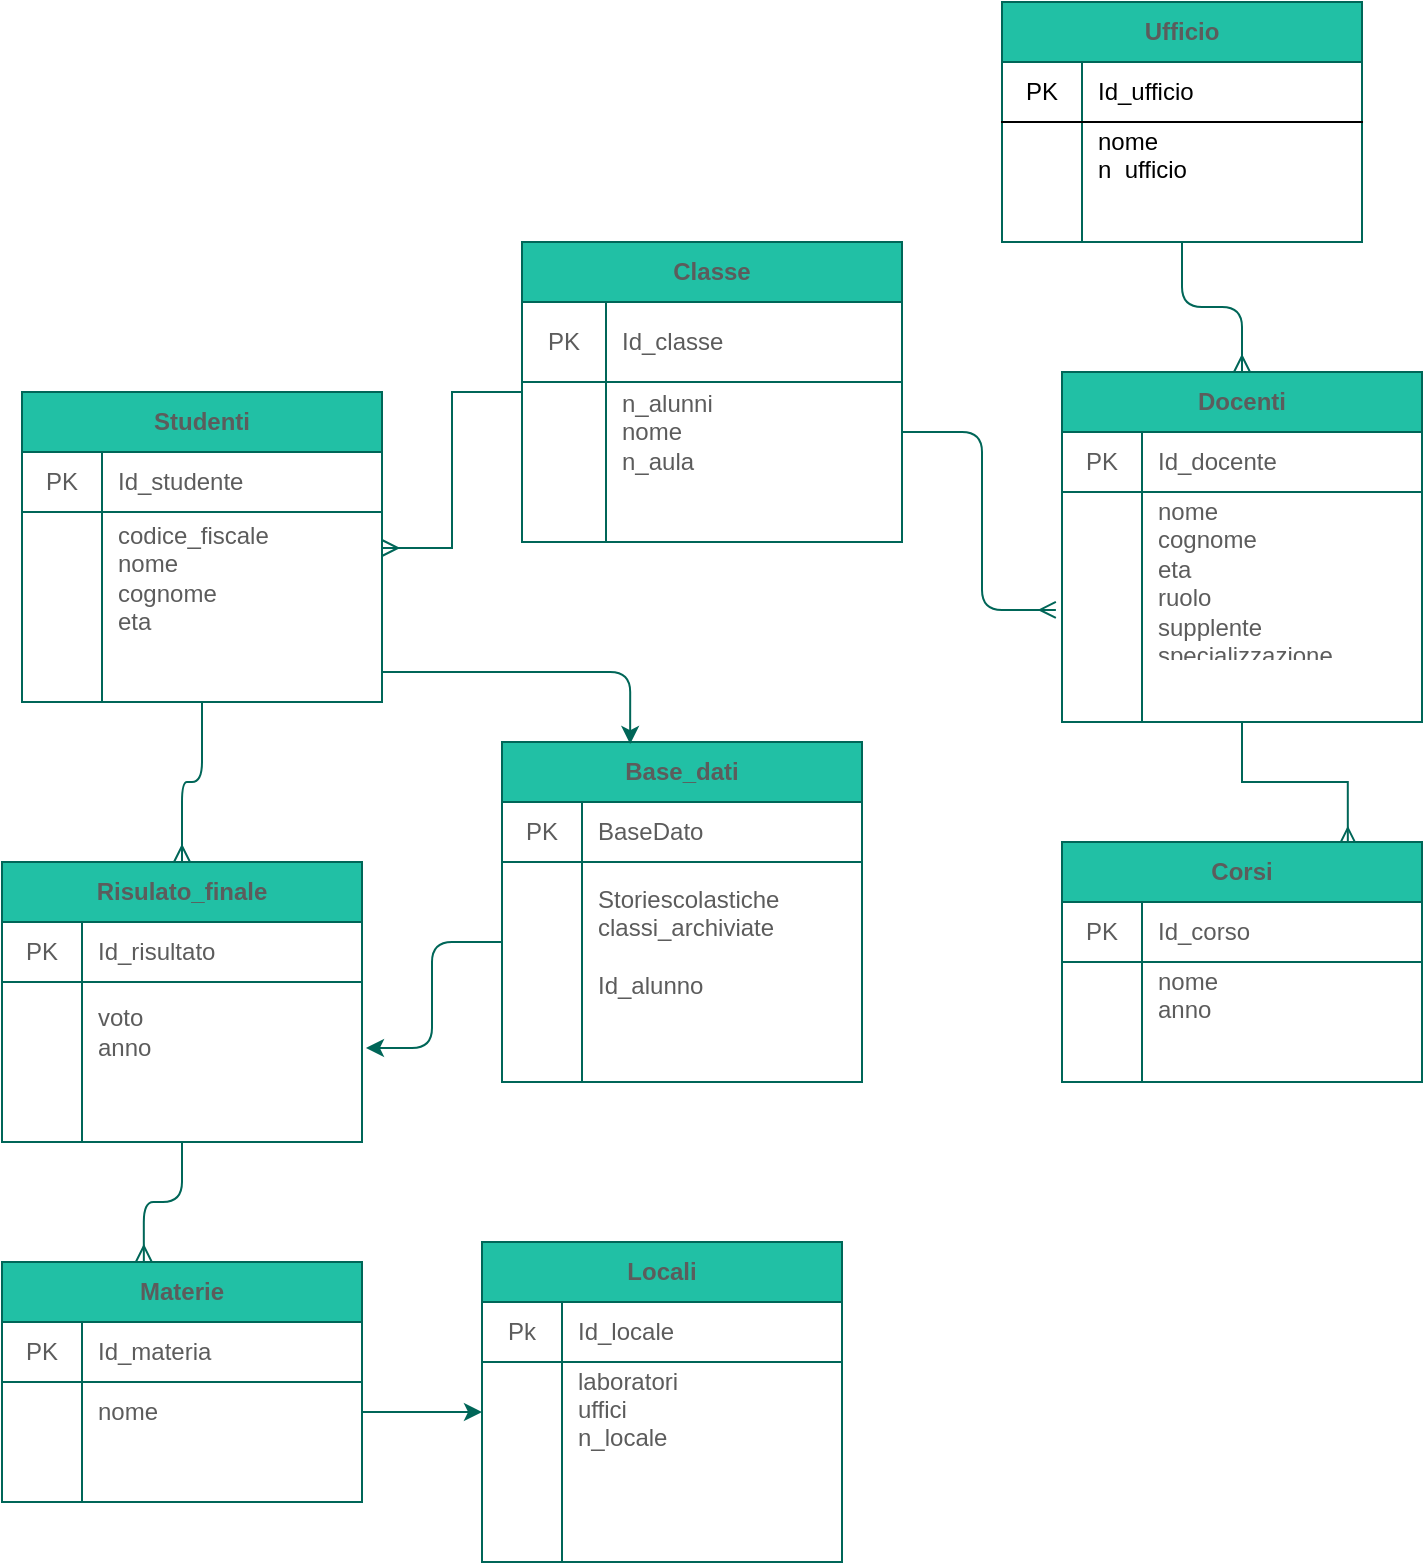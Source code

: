 <mxfile version="13.10.4" type="github">
  <diagram id="C5RBs43oDa-KdzZeNtuy" name="Page-1">
    <mxGraphModel dx="782" dy="1717" grid="1" gridSize="10" guides="1" tooltips="1" connect="1" arrows="1" fold="1" page="1" pageScale="1" pageWidth="827" pageHeight="1169" math="0" shadow="0">
      <root>
        <mxCell id="WIyWlLk6GJQsqaUBKTNV-0" />
        <mxCell id="WIyWlLk6GJQsqaUBKTNV-1" parent="WIyWlLk6GJQsqaUBKTNV-0" />
        <mxCell id="cHJcDGSqetA6E70wZRLV-188" style="edgeStyle=orthogonalEdgeStyle;curved=0;rounded=1;sketch=0;orthogonalLoop=1;jettySize=auto;html=1;strokeColor=#006658;fillColor=#21C0A5;fontColor=#5C5C5C;endArrow=ERmany;endFill=0;" edge="1" parent="WIyWlLk6GJQsqaUBKTNV-1" source="cHJcDGSqetA6E70wZRLV-10" target="cHJcDGSqetA6E70wZRLV-86">
          <mxGeometry relative="1" as="geometry" />
        </mxCell>
        <mxCell id="cHJcDGSqetA6E70wZRLV-10" value="&lt;font style=&quot;vertical-align: inherit&quot;&gt;&lt;font style=&quot;vertical-align: inherit&quot;&gt;Studenti&lt;/font&gt;&lt;/font&gt;" style="shape=table;html=1;whiteSpace=wrap;startSize=30;container=1;collapsible=0;childLayout=tableLayout;fixedRows=1;rowLines=0;fontStyle=1;align=center;fillColor=#21C0A5;strokeColor=#006658;fontColor=#5C5C5C;" vertex="1" parent="WIyWlLk6GJQsqaUBKTNV-1">
          <mxGeometry x="20" y="-45" width="180" height="155" as="geometry" />
        </mxCell>
        <mxCell id="cHJcDGSqetA6E70wZRLV-11" value="" style="shape=partialRectangle;html=1;whiteSpace=wrap;collapsible=0;dropTarget=0;pointerEvents=0;fillColor=none;top=0;left=0;bottom=1;right=0;points=[[0,0.5],[1,0.5]];portConstraint=eastwest;strokeColor=#006658;fontColor=#5C5C5C;" vertex="1" parent="cHJcDGSqetA6E70wZRLV-10">
          <mxGeometry y="30" width="180" height="30" as="geometry" />
        </mxCell>
        <mxCell id="cHJcDGSqetA6E70wZRLV-12" value="&lt;font style=&quot;vertical-align: inherit&quot;&gt;&lt;font style=&quot;vertical-align: inherit&quot;&gt;PK&lt;/font&gt;&lt;/font&gt;" style="shape=partialRectangle;html=1;whiteSpace=wrap;connectable=0;fillColor=none;top=0;left=0;bottom=0;right=0;overflow=hidden;strokeColor=#006658;fontColor=#5C5C5C;" vertex="1" parent="cHJcDGSqetA6E70wZRLV-11">
          <mxGeometry width="40" height="30" as="geometry" />
        </mxCell>
        <mxCell id="cHJcDGSqetA6E70wZRLV-13" value="&lt;font style=&quot;vertical-align: inherit&quot;&gt;&lt;font style=&quot;vertical-align: inherit&quot;&gt;&lt;font style=&quot;vertical-align: inherit&quot;&gt;&lt;font style=&quot;vertical-align: inherit&quot;&gt;&lt;font style=&quot;vertical-align: inherit&quot;&gt;&lt;font style=&quot;vertical-align: inherit&quot;&gt;Id_studente&lt;/font&gt;&lt;/font&gt;&lt;/font&gt;&lt;/font&gt;&lt;/font&gt;&lt;/font&gt;" style="shape=partialRectangle;html=1;whiteSpace=wrap;connectable=0;fillColor=none;top=0;left=0;bottom=0;right=0;align=left;spacingLeft=6;overflow=hidden;strokeColor=#006658;fontColor=#5C5C5C;" vertex="1" parent="cHJcDGSqetA6E70wZRLV-11">
          <mxGeometry x="40" width="140" height="30" as="geometry" />
        </mxCell>
        <mxCell id="cHJcDGSqetA6E70wZRLV-14" value="" style="shape=partialRectangle;html=1;whiteSpace=wrap;collapsible=0;dropTarget=0;pointerEvents=0;fillColor=none;top=0;left=0;bottom=0;right=0;points=[[0,0.5],[1,0.5]];portConstraint=eastwest;strokeColor=#006658;fontColor=#5C5C5C;" vertex="1" parent="cHJcDGSqetA6E70wZRLV-10">
          <mxGeometry y="60" width="180" height="65" as="geometry" />
        </mxCell>
        <mxCell id="cHJcDGSqetA6E70wZRLV-15" value="" style="shape=partialRectangle;html=1;whiteSpace=wrap;connectable=0;fillColor=none;top=0;left=0;bottom=0;right=0;overflow=hidden;strokeColor=#006658;fontColor=#5C5C5C;" vertex="1" parent="cHJcDGSqetA6E70wZRLV-14">
          <mxGeometry width="40" height="65" as="geometry" />
        </mxCell>
        <mxCell id="cHJcDGSqetA6E70wZRLV-16" value="&lt;font style=&quot;vertical-align: inherit&quot;&gt;&lt;font style=&quot;vertical-align: inherit&quot;&gt;&lt;font style=&quot;vertical-align: inherit&quot;&gt;&lt;font style=&quot;vertical-align: inherit&quot;&gt;codice_fiscale &lt;/font&gt;&lt;/font&gt;&lt;br&gt;&lt;font style=&quot;vertical-align: inherit&quot;&gt;&lt;font style=&quot;vertical-align: inherit&quot;&gt;nome &lt;/font&gt;&lt;/font&gt;&lt;br&gt;&lt;font style=&quot;vertical-align: inherit&quot;&gt;&lt;font style=&quot;vertical-align: inherit&quot;&gt;cognome&lt;br&gt;&lt;/font&gt;&lt;/font&gt;&lt;font style=&quot;vertical-align: inherit&quot;&gt;&lt;font style=&quot;vertical-align: inherit&quot;&gt;eta&lt;/font&gt;&lt;/font&gt;&lt;br&gt;&lt;/font&gt;&lt;/font&gt;" style="shape=partialRectangle;html=1;whiteSpace=wrap;connectable=0;fillColor=none;top=0;left=0;bottom=0;right=0;align=left;spacingLeft=6;overflow=hidden;strokeColor=#006658;fontColor=#5C5C5C;" vertex="1" parent="cHJcDGSqetA6E70wZRLV-14">
          <mxGeometry x="40" width="140" height="65" as="geometry" />
        </mxCell>
        <mxCell id="cHJcDGSqetA6E70wZRLV-17" value="" style="shape=partialRectangle;html=1;whiteSpace=wrap;collapsible=0;dropTarget=0;pointerEvents=0;fillColor=none;top=0;left=0;bottom=0;right=0;points=[[0,0.5],[1,0.5]];portConstraint=eastwest;strokeColor=#006658;fontColor=#5C5C5C;" vertex="1" parent="cHJcDGSqetA6E70wZRLV-10">
          <mxGeometry y="125" width="180" height="30" as="geometry" />
        </mxCell>
        <mxCell id="cHJcDGSqetA6E70wZRLV-18" value="" style="shape=partialRectangle;html=1;whiteSpace=wrap;connectable=0;fillColor=none;top=0;left=0;bottom=0;right=0;overflow=hidden;strokeColor=#006658;fontColor=#5C5C5C;" vertex="1" parent="cHJcDGSqetA6E70wZRLV-17">
          <mxGeometry width="40" height="30" as="geometry" />
        </mxCell>
        <mxCell id="cHJcDGSqetA6E70wZRLV-19" value="" style="shape=partialRectangle;html=1;whiteSpace=wrap;connectable=0;fillColor=none;top=0;left=0;bottom=0;right=0;align=left;spacingLeft=6;overflow=hidden;strokeColor=#006658;fontColor=#5C5C5C;" vertex="1" parent="cHJcDGSqetA6E70wZRLV-17">
          <mxGeometry x="40" width="140" height="30" as="geometry" />
        </mxCell>
        <mxCell id="cHJcDGSqetA6E70wZRLV-20" value="&lt;font style=&quot;vertical-align: inherit&quot;&gt;&lt;font style=&quot;vertical-align: inherit&quot;&gt;Base_dati&lt;/font&gt;&lt;/font&gt;" style="shape=table;html=1;whiteSpace=wrap;startSize=30;container=1;collapsible=0;childLayout=tableLayout;fixedRows=1;rowLines=0;fontStyle=1;align=center;fillColor=#21C0A5;strokeColor=#006658;fontColor=#5C5C5C;" vertex="1" parent="WIyWlLk6GJQsqaUBKTNV-1">
          <mxGeometry x="260" y="130" width="180" height="170" as="geometry" />
        </mxCell>
        <mxCell id="cHJcDGSqetA6E70wZRLV-21" value="" style="shape=partialRectangle;html=1;whiteSpace=wrap;collapsible=0;dropTarget=0;pointerEvents=0;fillColor=none;top=0;left=0;bottom=1;right=0;points=[[0,0.5],[1,0.5]];portConstraint=eastwest;strokeColor=#006658;fontColor=#5C5C5C;" vertex="1" parent="cHJcDGSqetA6E70wZRLV-20">
          <mxGeometry y="30" width="180" height="30" as="geometry" />
        </mxCell>
        <mxCell id="cHJcDGSqetA6E70wZRLV-22" value="&lt;font style=&quot;vertical-align: inherit&quot;&gt;&lt;font style=&quot;vertical-align: inherit&quot;&gt;PK&lt;/font&gt;&lt;/font&gt;" style="shape=partialRectangle;html=1;whiteSpace=wrap;connectable=0;fillColor=none;top=0;left=0;bottom=0;right=0;overflow=hidden;strokeColor=#006658;fontColor=#5C5C5C;" vertex="1" parent="cHJcDGSqetA6E70wZRLV-21">
          <mxGeometry width="40" height="30" as="geometry" />
        </mxCell>
        <mxCell id="cHJcDGSqetA6E70wZRLV-23" value="&lt;font style=&quot;vertical-align: inherit&quot;&gt;&lt;font style=&quot;vertical-align: inherit&quot;&gt;BaseDato&lt;/font&gt;&lt;/font&gt;" style="shape=partialRectangle;html=1;whiteSpace=wrap;connectable=0;fillColor=none;top=0;left=0;bottom=0;right=0;align=left;spacingLeft=6;overflow=hidden;strokeColor=#006658;fontColor=#5C5C5C;" vertex="1" parent="cHJcDGSqetA6E70wZRLV-21">
          <mxGeometry x="40" width="140" height="30" as="geometry" />
        </mxCell>
        <mxCell id="cHJcDGSqetA6E70wZRLV-24" value="" style="shape=partialRectangle;html=1;whiteSpace=wrap;collapsible=0;dropTarget=0;pointerEvents=0;fillColor=none;top=0;left=0;bottom=0;right=0;points=[[0,0.5],[1,0.5]];portConstraint=eastwest;strokeColor=#006658;fontColor=#5C5C5C;" vertex="1" parent="cHJcDGSqetA6E70wZRLV-20">
          <mxGeometry y="60" width="180" height="80" as="geometry" />
        </mxCell>
        <mxCell id="cHJcDGSqetA6E70wZRLV-25" value="" style="shape=partialRectangle;html=1;whiteSpace=wrap;connectable=0;fillColor=none;top=0;left=0;bottom=0;right=0;overflow=hidden;strokeColor=#006658;fontColor=#5C5C5C;" vertex="1" parent="cHJcDGSqetA6E70wZRLV-24">
          <mxGeometry width="40" height="80" as="geometry" />
        </mxCell>
        <mxCell id="cHJcDGSqetA6E70wZRLV-26" value="&lt;font style=&quot;vertical-align: inherit&quot;&gt;&lt;font style=&quot;vertical-align: inherit&quot;&gt;&lt;font style=&quot;vertical-align: inherit&quot;&gt;&lt;font style=&quot;vertical-align: inherit&quot;&gt;Storiescolastiche &lt;/font&gt;&lt;/font&gt;&lt;br&gt;&lt;font style=&quot;vertical-align: inherit&quot;&gt;&lt;font style=&quot;vertical-align: inherit&quot;&gt;classi_archiviate &lt;/font&gt;&lt;/font&gt;&lt;br&gt;&lt;font style=&quot;vertical-align: inherit&quot;&gt;&lt;font style=&quot;vertical-align: inherit&quot;&gt;&lt;br&gt;&lt;/font&gt;&lt;/font&gt;Id_alunno&lt;br&gt;&lt;/font&gt;&lt;/font&gt;" style="shape=partialRectangle;html=1;whiteSpace=wrap;connectable=0;fillColor=none;top=0;left=0;bottom=0;right=0;align=left;spacingLeft=6;overflow=hidden;strokeColor=#006658;fontColor=#5C5C5C;" vertex="1" parent="cHJcDGSqetA6E70wZRLV-24">
          <mxGeometry x="40" width="140" height="80" as="geometry" />
        </mxCell>
        <mxCell id="cHJcDGSqetA6E70wZRLV-27" value="" style="shape=partialRectangle;html=1;whiteSpace=wrap;collapsible=0;dropTarget=0;pointerEvents=0;fillColor=none;top=0;left=0;bottom=0;right=0;points=[[0,0.5],[1,0.5]];portConstraint=eastwest;strokeColor=#006658;fontColor=#5C5C5C;" vertex="1" parent="cHJcDGSqetA6E70wZRLV-20">
          <mxGeometry y="140" width="180" height="30" as="geometry" />
        </mxCell>
        <mxCell id="cHJcDGSqetA6E70wZRLV-28" value="" style="shape=partialRectangle;html=1;whiteSpace=wrap;connectable=0;fillColor=none;top=0;left=0;bottom=0;right=0;overflow=hidden;strokeColor=#006658;fontColor=#5C5C5C;" vertex="1" parent="cHJcDGSqetA6E70wZRLV-27">
          <mxGeometry width="40" height="30" as="geometry" />
        </mxCell>
        <mxCell id="cHJcDGSqetA6E70wZRLV-29" value="" style="shape=partialRectangle;html=1;whiteSpace=wrap;connectable=0;fillColor=none;top=0;left=0;bottom=0;right=0;align=left;spacingLeft=6;overflow=hidden;strokeColor=#006658;fontColor=#5C5C5C;" vertex="1" parent="cHJcDGSqetA6E70wZRLV-27">
          <mxGeometry x="40" width="140" height="30" as="geometry" />
        </mxCell>
        <mxCell id="cHJcDGSqetA6E70wZRLV-187" style="edgeStyle=orthogonalEdgeStyle;rounded=0;orthogonalLoop=1;jettySize=auto;html=1;entryX=0.794;entryY=0.008;entryDx=0;entryDy=0;entryPerimeter=0;endArrow=ERmany;endFill=0;strokeColor=#006658;fontColor=#5C5C5C;" edge="1" parent="WIyWlLk6GJQsqaUBKTNV-1" source="cHJcDGSqetA6E70wZRLV-30" target="cHJcDGSqetA6E70wZRLV-97">
          <mxGeometry relative="1" as="geometry" />
        </mxCell>
        <mxCell id="cHJcDGSqetA6E70wZRLV-30" value="&lt;font style=&quot;vertical-align: inherit&quot;&gt;&lt;font style=&quot;vertical-align: inherit&quot;&gt;Docenti&lt;/font&gt;&lt;/font&gt;" style="shape=table;html=1;whiteSpace=wrap;startSize=30;container=1;collapsible=0;childLayout=tableLayout;fixedRows=1;rowLines=0;fontStyle=1;align=center;fillColor=#21C0A5;strokeColor=#006658;fontColor=#5C5C5C;" vertex="1" parent="WIyWlLk6GJQsqaUBKTNV-1">
          <mxGeometry x="540" y="-55" width="180" height="175" as="geometry" />
        </mxCell>
        <mxCell id="cHJcDGSqetA6E70wZRLV-31" value="" style="shape=partialRectangle;html=1;whiteSpace=wrap;collapsible=0;dropTarget=0;pointerEvents=0;fillColor=none;top=0;left=0;bottom=1;right=0;points=[[0,0.5],[1,0.5]];portConstraint=eastwest;strokeColor=#006658;fontColor=#5C5C5C;" vertex="1" parent="cHJcDGSqetA6E70wZRLV-30">
          <mxGeometry y="30" width="180" height="30" as="geometry" />
        </mxCell>
        <mxCell id="cHJcDGSqetA6E70wZRLV-32" value="&lt;font style=&quot;vertical-align: inherit&quot;&gt;&lt;font style=&quot;vertical-align: inherit&quot;&gt;PK&lt;/font&gt;&lt;/font&gt;" style="shape=partialRectangle;html=1;whiteSpace=wrap;connectable=0;fillColor=none;top=0;left=0;bottom=0;right=0;overflow=hidden;strokeColor=#006658;fontColor=#5C5C5C;" vertex="1" parent="cHJcDGSqetA6E70wZRLV-31">
          <mxGeometry width="40" height="30" as="geometry" />
        </mxCell>
        <mxCell id="cHJcDGSqetA6E70wZRLV-33" value="&lt;font style=&quot;vertical-align: inherit&quot;&gt;&lt;font style=&quot;vertical-align: inherit&quot;&gt;Id_docente&lt;/font&gt;&lt;/font&gt;" style="shape=partialRectangle;html=1;whiteSpace=wrap;connectable=0;fillColor=none;top=0;left=0;bottom=0;right=0;align=left;spacingLeft=6;overflow=hidden;strokeColor=#006658;fontColor=#5C5C5C;" vertex="1" parent="cHJcDGSqetA6E70wZRLV-31">
          <mxGeometry x="40" width="140" height="30" as="geometry" />
        </mxCell>
        <mxCell id="cHJcDGSqetA6E70wZRLV-34" value="" style="shape=partialRectangle;html=1;whiteSpace=wrap;collapsible=0;dropTarget=0;pointerEvents=0;fillColor=none;top=0;left=0;bottom=0;right=0;points=[[0,0.5],[1,0.5]];portConstraint=eastwest;strokeColor=#006658;fontColor=#5C5C5C;" vertex="1" parent="cHJcDGSqetA6E70wZRLV-30">
          <mxGeometry y="60" width="180" height="85" as="geometry" />
        </mxCell>
        <mxCell id="cHJcDGSqetA6E70wZRLV-35" value="" style="shape=partialRectangle;html=1;whiteSpace=wrap;connectable=0;fillColor=none;top=0;left=0;bottom=0;right=0;overflow=hidden;strokeColor=#006658;fontColor=#5C5C5C;" vertex="1" parent="cHJcDGSqetA6E70wZRLV-34">
          <mxGeometry width="40" height="85" as="geometry" />
        </mxCell>
        <mxCell id="cHJcDGSqetA6E70wZRLV-36" value="&lt;font style=&quot;vertical-align: inherit&quot;&gt;&lt;font style=&quot;vertical-align: inherit&quot;&gt;&lt;font style=&quot;vertical-align: inherit&quot;&gt;&lt;font style=&quot;vertical-align: inherit&quot;&gt;&lt;font style=&quot;vertical-align: inherit&quot;&gt;&lt;font style=&quot;vertical-align: inherit&quot;&gt;nome &lt;/font&gt;&lt;/font&gt;&lt;br&gt;&lt;font style=&quot;vertical-align: inherit&quot;&gt;&lt;font style=&quot;vertical-align: inherit&quot;&gt;cognome &lt;/font&gt;&lt;/font&gt;&lt;br&gt;&lt;font style=&quot;vertical-align: inherit&quot;&gt;&lt;font style=&quot;vertical-align: inherit&quot;&gt;eta &lt;/font&gt;&lt;/font&gt;&lt;br&gt;&lt;font style=&quot;vertical-align: inherit&quot;&gt;&lt;font style=&quot;vertical-align: inherit&quot;&gt;ruolo &lt;/font&gt;&lt;/font&gt;&lt;/font&gt;&lt;/font&gt;&lt;br&gt;&lt;font style=&quot;vertical-align: inherit&quot;&gt;&lt;font style=&quot;vertical-align: inherit&quot;&gt;&lt;font style=&quot;vertical-align: inherit&quot;&gt;&lt;font style=&quot;vertical-align: inherit&quot;&gt;supplente&lt;br&gt;specializzazione&amp;nbsp;&amp;nbsp;&lt;/font&gt;&lt;/font&gt;&lt;/font&gt;&lt;/font&gt;&lt;br&gt;&lt;br&gt;&lt;/font&gt;&lt;/font&gt;" style="shape=partialRectangle;html=1;whiteSpace=wrap;connectable=0;fillColor=none;top=0;left=0;bottom=0;right=0;align=left;spacingLeft=6;overflow=hidden;strokeColor=#006658;fontColor=#5C5C5C;" vertex="1" parent="cHJcDGSqetA6E70wZRLV-34">
          <mxGeometry x="40" width="140" height="85" as="geometry" />
        </mxCell>
        <mxCell id="cHJcDGSqetA6E70wZRLV-37" value="" style="shape=partialRectangle;html=1;whiteSpace=wrap;collapsible=0;dropTarget=0;pointerEvents=0;fillColor=none;top=0;left=0;bottom=0;right=0;points=[[0,0.5],[1,0.5]];portConstraint=eastwest;strokeColor=#006658;fontColor=#5C5C5C;" vertex="1" parent="cHJcDGSqetA6E70wZRLV-30">
          <mxGeometry y="145" width="180" height="30" as="geometry" />
        </mxCell>
        <mxCell id="cHJcDGSqetA6E70wZRLV-38" value="" style="shape=partialRectangle;html=1;whiteSpace=wrap;connectable=0;fillColor=none;top=0;left=0;bottom=0;right=0;overflow=hidden;strokeColor=#006658;fontColor=#5C5C5C;" vertex="1" parent="cHJcDGSqetA6E70wZRLV-37">
          <mxGeometry width="40" height="30" as="geometry" />
        </mxCell>
        <mxCell id="cHJcDGSqetA6E70wZRLV-39" value="" style="shape=partialRectangle;html=1;whiteSpace=wrap;connectable=0;fillColor=none;top=0;left=0;bottom=0;right=0;align=left;spacingLeft=6;overflow=hidden;strokeColor=#006658;fontColor=#5C5C5C;" vertex="1" parent="cHJcDGSqetA6E70wZRLV-37">
          <mxGeometry x="40" width="140" height="30" as="geometry" />
        </mxCell>
        <mxCell id="cHJcDGSqetA6E70wZRLV-40" value="&lt;font style=&quot;vertical-align: inherit&quot;&gt;&lt;font style=&quot;vertical-align: inherit&quot;&gt;Locali&lt;/font&gt;&lt;/font&gt;" style="shape=table;html=1;whiteSpace=wrap;startSize=30;container=1;collapsible=0;childLayout=tableLayout;fixedRows=1;rowLines=0;fontStyle=1;align=center;fillColor=#21C0A5;strokeColor=#006658;fontColor=#5C5C5C;" vertex="1" parent="WIyWlLk6GJQsqaUBKTNV-1">
          <mxGeometry x="250" y="380" width="180" height="160" as="geometry" />
        </mxCell>
        <mxCell id="cHJcDGSqetA6E70wZRLV-41" value="" style="shape=partialRectangle;html=1;whiteSpace=wrap;collapsible=0;dropTarget=0;pointerEvents=0;fillColor=none;top=0;left=0;bottom=1;right=0;points=[[0,0.5],[1,0.5]];portConstraint=eastwest;strokeColor=#006658;fontColor=#5C5C5C;" vertex="1" parent="cHJcDGSqetA6E70wZRLV-40">
          <mxGeometry y="30" width="180" height="30" as="geometry" />
        </mxCell>
        <mxCell id="cHJcDGSqetA6E70wZRLV-42" value="&lt;font style=&quot;vertical-align: inherit&quot;&gt;&lt;font style=&quot;vertical-align: inherit&quot;&gt;Pk&lt;/font&gt;&lt;/font&gt;" style="shape=partialRectangle;html=1;whiteSpace=wrap;connectable=0;fillColor=none;top=0;left=0;bottom=0;right=0;overflow=hidden;strokeColor=#006658;fontColor=#5C5C5C;" vertex="1" parent="cHJcDGSqetA6E70wZRLV-41">
          <mxGeometry width="40" height="30" as="geometry" />
        </mxCell>
        <mxCell id="cHJcDGSqetA6E70wZRLV-43" value="&lt;font style=&quot;vertical-align: inherit&quot;&gt;&lt;font style=&quot;vertical-align: inherit&quot;&gt;&lt;font style=&quot;vertical-align: inherit&quot;&gt;&lt;font style=&quot;vertical-align: inherit&quot;&gt;Id_locale&lt;/font&gt;&lt;/font&gt;&lt;/font&gt;&lt;/font&gt;" style="shape=partialRectangle;html=1;whiteSpace=wrap;connectable=0;fillColor=none;top=0;left=0;bottom=0;right=0;align=left;spacingLeft=6;overflow=hidden;strokeColor=#006658;fontColor=#5C5C5C;" vertex="1" parent="cHJcDGSqetA6E70wZRLV-41">
          <mxGeometry x="40" width="140" height="30" as="geometry" />
        </mxCell>
        <mxCell id="cHJcDGSqetA6E70wZRLV-44" value="" style="shape=partialRectangle;html=1;whiteSpace=wrap;collapsible=0;dropTarget=0;pointerEvents=0;fillColor=none;top=0;left=0;bottom=0;right=0;points=[[0,0.5],[1,0.5]];portConstraint=eastwest;strokeColor=#006658;fontColor=#5C5C5C;" vertex="1" parent="cHJcDGSqetA6E70wZRLV-40">
          <mxGeometry y="60" width="180" height="50" as="geometry" />
        </mxCell>
        <mxCell id="cHJcDGSqetA6E70wZRLV-45" value="" style="shape=partialRectangle;html=1;whiteSpace=wrap;connectable=0;fillColor=none;top=0;left=0;bottom=0;right=0;overflow=hidden;strokeColor=#006658;fontColor=#5C5C5C;" vertex="1" parent="cHJcDGSqetA6E70wZRLV-44">
          <mxGeometry width="40" height="50" as="geometry" />
        </mxCell>
        <mxCell id="cHJcDGSqetA6E70wZRLV-46" value="&lt;font style=&quot;vertical-align: inherit&quot;&gt;&lt;font style=&quot;vertical-align: inherit&quot;&gt;&lt;font style=&quot;vertical-align: inherit&quot;&gt;&lt;font style=&quot;vertical-align: inherit&quot;&gt;&lt;font style=&quot;vertical-align: inherit&quot;&gt;&lt;font style=&quot;vertical-align: inherit&quot;&gt;laboratori &lt;/font&gt;&lt;/font&gt;&lt;/font&gt;&lt;/font&gt;&lt;br&gt;&lt;font style=&quot;vertical-align: inherit&quot;&gt;&lt;font style=&quot;vertical-align: inherit&quot;&gt;&lt;font style=&quot;vertical-align: inherit&quot;&gt;&lt;font style=&quot;vertical-align: inherit&quot;&gt;uffici &lt;/font&gt;&lt;/font&gt;&lt;/font&gt;&lt;/font&gt;&lt;br&gt;&lt;font style=&quot;vertical-align: inherit&quot;&gt;&lt;font style=&quot;vertical-align: inherit&quot;&gt;n_locale&lt;br&gt;&lt;/font&gt;&lt;/font&gt;&lt;br&gt;&lt;/font&gt;&lt;/font&gt;" style="shape=partialRectangle;html=1;whiteSpace=wrap;connectable=0;fillColor=none;top=0;left=0;bottom=0;right=0;align=left;spacingLeft=6;overflow=hidden;strokeColor=#006658;fontColor=#5C5C5C;" vertex="1" parent="cHJcDGSqetA6E70wZRLV-44">
          <mxGeometry x="40" width="140" height="50" as="geometry" />
        </mxCell>
        <mxCell id="cHJcDGSqetA6E70wZRLV-47" value="" style="shape=partialRectangle;html=1;whiteSpace=wrap;collapsible=0;dropTarget=0;pointerEvents=0;fillColor=none;top=0;left=0;bottom=0;right=0;points=[[0,0.5],[1,0.5]];portConstraint=eastwest;strokeColor=#006658;fontColor=#5C5C5C;" vertex="1" parent="cHJcDGSqetA6E70wZRLV-40">
          <mxGeometry y="110" width="180" height="30" as="geometry" />
        </mxCell>
        <mxCell id="cHJcDGSqetA6E70wZRLV-48" value="" style="shape=partialRectangle;html=1;whiteSpace=wrap;connectable=0;fillColor=none;top=0;left=0;bottom=0;right=0;overflow=hidden;strokeColor=#006658;fontColor=#5C5C5C;" vertex="1" parent="cHJcDGSqetA6E70wZRLV-47">
          <mxGeometry width="40" height="30" as="geometry" />
        </mxCell>
        <mxCell id="cHJcDGSqetA6E70wZRLV-49" value="" style="shape=partialRectangle;html=1;whiteSpace=wrap;connectable=0;fillColor=none;top=0;left=0;bottom=0;right=0;align=left;spacingLeft=6;overflow=hidden;strokeColor=#006658;fontColor=#5C5C5C;" vertex="1" parent="cHJcDGSqetA6E70wZRLV-47">
          <mxGeometry x="40" width="140" height="30" as="geometry" />
        </mxCell>
        <mxCell id="cHJcDGSqetA6E70wZRLV-83" value="" style="shape=partialRectangle;html=1;whiteSpace=wrap;collapsible=0;dropTarget=0;pointerEvents=0;fillColor=none;top=0;left=0;bottom=0;right=0;points=[[0,0.5],[1,0.5]];portConstraint=eastwest;strokeColor=#006658;fontColor=#5C5C5C;" vertex="1" parent="cHJcDGSqetA6E70wZRLV-40">
          <mxGeometry y="140" width="180" height="20" as="geometry" />
        </mxCell>
        <mxCell id="cHJcDGSqetA6E70wZRLV-84" value="" style="shape=partialRectangle;html=1;whiteSpace=wrap;connectable=0;fillColor=none;top=0;left=0;bottom=0;right=0;overflow=hidden;strokeColor=#006658;fontColor=#5C5C5C;" vertex="1" parent="cHJcDGSqetA6E70wZRLV-83">
          <mxGeometry width="40" height="20" as="geometry" />
        </mxCell>
        <mxCell id="cHJcDGSqetA6E70wZRLV-85" value="" style="shape=partialRectangle;html=1;whiteSpace=wrap;connectable=0;fillColor=none;top=0;left=0;bottom=0;right=0;align=left;spacingLeft=6;overflow=hidden;strokeColor=#006658;fontColor=#5C5C5C;" vertex="1" parent="cHJcDGSqetA6E70wZRLV-83">
          <mxGeometry x="40" width="140" height="20" as="geometry" />
        </mxCell>
        <mxCell id="cHJcDGSqetA6E70wZRLV-185" style="edgeStyle=orthogonalEdgeStyle;rounded=0;orthogonalLoop=1;jettySize=auto;html=1;entryX=1;entryY=0.277;entryDx=0;entryDy=0;entryPerimeter=0;endArrow=ERmany;endFill=0;strokeColor=#006658;fontColor=#5C5C5C;" edge="1" parent="WIyWlLk6GJQsqaUBKTNV-1" source="cHJcDGSqetA6E70wZRLV-73" target="cHJcDGSqetA6E70wZRLV-14">
          <mxGeometry relative="1" as="geometry" />
        </mxCell>
        <mxCell id="cHJcDGSqetA6E70wZRLV-73" value="&lt;font style=&quot;vertical-align: inherit&quot;&gt;&lt;font style=&quot;vertical-align: inherit&quot;&gt;Classe&lt;/font&gt;&lt;/font&gt;" style="shape=table;html=1;whiteSpace=wrap;startSize=30;container=1;collapsible=0;childLayout=tableLayout;fixedRows=1;rowLines=0;fontStyle=1;align=center;fillColor=#21C0A5;strokeColor=#006658;fontColor=#5C5C5C;" vertex="1" parent="WIyWlLk6GJQsqaUBKTNV-1">
          <mxGeometry x="270" y="-120" width="190" height="150" as="geometry" />
        </mxCell>
        <mxCell id="cHJcDGSqetA6E70wZRLV-74" value="" style="shape=partialRectangle;html=1;whiteSpace=wrap;collapsible=0;dropTarget=0;pointerEvents=0;fillColor=none;top=0;left=0;bottom=1;right=0;points=[[0,0.5],[1,0.5]];portConstraint=eastwest;strokeColor=#006658;fontColor=#5C5C5C;" vertex="1" parent="cHJcDGSqetA6E70wZRLV-73">
          <mxGeometry y="30" width="190" height="40" as="geometry" />
        </mxCell>
        <mxCell id="cHJcDGSqetA6E70wZRLV-75" value="&lt;font style=&quot;vertical-align: inherit&quot;&gt;&lt;font style=&quot;vertical-align: inherit&quot;&gt;PK&lt;/font&gt;&lt;/font&gt;" style="shape=partialRectangle;html=1;whiteSpace=wrap;connectable=0;fillColor=none;top=0;left=0;bottom=0;right=0;overflow=hidden;strokeColor=#006658;fontColor=#5C5C5C;" vertex="1" parent="cHJcDGSqetA6E70wZRLV-74">
          <mxGeometry width="42" height="40" as="geometry" />
        </mxCell>
        <mxCell id="cHJcDGSqetA6E70wZRLV-76" value="&lt;font style=&quot;vertical-align: inherit&quot;&gt;&lt;font style=&quot;vertical-align: inherit&quot;&gt;Id_classe&lt;/font&gt;&lt;/font&gt;" style="shape=partialRectangle;html=1;whiteSpace=wrap;connectable=0;fillColor=none;top=0;left=0;bottom=0;right=0;align=left;spacingLeft=6;overflow=hidden;strokeColor=#006658;fontColor=#5C5C5C;" vertex="1" parent="cHJcDGSqetA6E70wZRLV-74">
          <mxGeometry x="42" width="148" height="40" as="geometry" />
        </mxCell>
        <mxCell id="cHJcDGSqetA6E70wZRLV-77" value="" style="shape=partialRectangle;html=1;whiteSpace=wrap;collapsible=0;dropTarget=0;pointerEvents=0;fillColor=none;top=0;left=0;bottom=0;right=0;points=[[0,0.5],[1,0.5]];portConstraint=eastwest;strokeColor=#006658;fontColor=#5C5C5C;" vertex="1" parent="cHJcDGSqetA6E70wZRLV-73">
          <mxGeometry y="70" width="190" height="50" as="geometry" />
        </mxCell>
        <mxCell id="cHJcDGSqetA6E70wZRLV-78" value="" style="shape=partialRectangle;html=1;whiteSpace=wrap;connectable=0;fillColor=none;top=0;left=0;bottom=0;right=0;overflow=hidden;strokeColor=#006658;fontColor=#5C5C5C;" vertex="1" parent="cHJcDGSqetA6E70wZRLV-77">
          <mxGeometry width="42" height="50" as="geometry" />
        </mxCell>
        <mxCell id="cHJcDGSqetA6E70wZRLV-79" value="&lt;font style=&quot;vertical-align: inherit&quot;&gt;&lt;font style=&quot;vertical-align: inherit&quot;&gt;&lt;font style=&quot;vertical-align: inherit&quot;&gt;&lt;font style=&quot;vertical-align: inherit&quot;&gt;n_alunni&lt;br&gt;nome&amp;nbsp;&lt;/font&gt;&lt;/font&gt;&lt;br&gt;&lt;font style=&quot;vertical-align: inherit&quot;&gt;&lt;font style=&quot;vertical-align: inherit&quot;&gt;n_aula&lt;/font&gt;&lt;/font&gt;&lt;br&gt;&lt;/font&gt;&lt;/font&gt;" style="shape=partialRectangle;html=1;whiteSpace=wrap;connectable=0;fillColor=none;top=0;left=0;bottom=0;right=0;align=left;spacingLeft=6;overflow=hidden;strokeColor=#006658;fontColor=#5C5C5C;" vertex="1" parent="cHJcDGSqetA6E70wZRLV-77">
          <mxGeometry x="42" width="148" height="50" as="geometry" />
        </mxCell>
        <mxCell id="cHJcDGSqetA6E70wZRLV-80" value="" style="shape=partialRectangle;html=1;whiteSpace=wrap;collapsible=0;dropTarget=0;pointerEvents=0;fillColor=none;top=0;left=0;bottom=0;right=0;points=[[0,0.5],[1,0.5]];portConstraint=eastwest;strokeColor=#006658;fontColor=#5C5C5C;" vertex="1" parent="cHJcDGSqetA6E70wZRLV-73">
          <mxGeometry y="120" width="190" height="30" as="geometry" />
        </mxCell>
        <mxCell id="cHJcDGSqetA6E70wZRLV-81" value="" style="shape=partialRectangle;html=1;whiteSpace=wrap;connectable=0;fillColor=none;top=0;left=0;bottom=0;right=0;overflow=hidden;strokeColor=#006658;fontColor=#5C5C5C;" vertex="1" parent="cHJcDGSqetA6E70wZRLV-80">
          <mxGeometry width="42" height="30" as="geometry" />
        </mxCell>
        <mxCell id="cHJcDGSqetA6E70wZRLV-82" value="" style="shape=partialRectangle;html=1;whiteSpace=wrap;connectable=0;fillColor=none;top=0;left=0;bottom=0;right=0;align=left;spacingLeft=6;overflow=hidden;strokeColor=#006658;fontColor=#5C5C5C;" vertex="1" parent="cHJcDGSqetA6E70wZRLV-80">
          <mxGeometry x="42" width="148" height="30" as="geometry" />
        </mxCell>
        <mxCell id="cHJcDGSqetA6E70wZRLV-189" style="edgeStyle=orthogonalEdgeStyle;curved=0;rounded=1;sketch=0;orthogonalLoop=1;jettySize=auto;html=1;entryX=0.394;entryY=0;entryDx=0;entryDy=0;entryPerimeter=0;endArrow=ERmany;endFill=0;strokeColor=#006658;fillColor=#21C0A5;fontColor=#5C5C5C;" edge="1" parent="WIyWlLk6GJQsqaUBKTNV-1" source="cHJcDGSqetA6E70wZRLV-86" target="cHJcDGSqetA6E70wZRLV-107">
          <mxGeometry relative="1" as="geometry" />
        </mxCell>
        <mxCell id="cHJcDGSqetA6E70wZRLV-86" value="&lt;font style=&quot;vertical-align: inherit&quot;&gt;&lt;font style=&quot;vertical-align: inherit&quot;&gt;Risulato_finale&lt;/font&gt;&lt;/font&gt;" style="shape=table;html=1;whiteSpace=wrap;startSize=30;container=1;collapsible=0;childLayout=tableLayout;fixedRows=1;rowLines=0;fontStyle=1;align=center;fillColor=#21C0A5;strokeColor=#006658;fontColor=#5C5C5C;" vertex="1" parent="WIyWlLk6GJQsqaUBKTNV-1">
          <mxGeometry x="10" y="190" width="180" height="140" as="geometry" />
        </mxCell>
        <mxCell id="cHJcDGSqetA6E70wZRLV-87" value="" style="shape=partialRectangle;html=1;whiteSpace=wrap;collapsible=0;dropTarget=0;pointerEvents=0;fillColor=none;top=0;left=0;bottom=1;right=0;points=[[0,0.5],[1,0.5]];portConstraint=eastwest;strokeColor=#006658;fontColor=#5C5C5C;" vertex="1" parent="cHJcDGSqetA6E70wZRLV-86">
          <mxGeometry y="30" width="180" height="30" as="geometry" />
        </mxCell>
        <mxCell id="cHJcDGSqetA6E70wZRLV-88" value="&lt;font style=&quot;vertical-align: inherit&quot;&gt;&lt;font style=&quot;vertical-align: inherit&quot;&gt;PK&lt;/font&gt;&lt;/font&gt;" style="shape=partialRectangle;html=1;whiteSpace=wrap;connectable=0;fillColor=none;top=0;left=0;bottom=0;right=0;overflow=hidden;strokeColor=#006658;fontColor=#5C5C5C;" vertex="1" parent="cHJcDGSqetA6E70wZRLV-87">
          <mxGeometry width="40" height="30" as="geometry" />
        </mxCell>
        <mxCell id="cHJcDGSqetA6E70wZRLV-89" value="&lt;font style=&quot;vertical-align: inherit&quot;&gt;&lt;font style=&quot;vertical-align: inherit&quot;&gt;Id_risultato&lt;/font&gt;&lt;/font&gt;" style="shape=partialRectangle;html=1;whiteSpace=wrap;connectable=0;fillColor=none;top=0;left=0;bottom=0;right=0;align=left;spacingLeft=6;overflow=hidden;strokeColor=#006658;fontColor=#5C5C5C;" vertex="1" parent="cHJcDGSqetA6E70wZRLV-87">
          <mxGeometry x="40" width="140" height="30" as="geometry" />
        </mxCell>
        <mxCell id="cHJcDGSqetA6E70wZRLV-90" value="" style="shape=partialRectangle;html=1;whiteSpace=wrap;collapsible=0;dropTarget=0;pointerEvents=0;fillColor=none;top=0;left=0;bottom=0;right=0;points=[[0,0.5],[1,0.5]];portConstraint=eastwest;strokeColor=#006658;fontColor=#5C5C5C;" vertex="1" parent="cHJcDGSqetA6E70wZRLV-86">
          <mxGeometry y="60" width="180" height="50" as="geometry" />
        </mxCell>
        <mxCell id="cHJcDGSqetA6E70wZRLV-91" value="" style="shape=partialRectangle;html=1;whiteSpace=wrap;connectable=0;fillColor=none;top=0;left=0;bottom=0;right=0;overflow=hidden;strokeColor=#006658;fontColor=#5C5C5C;" vertex="1" parent="cHJcDGSqetA6E70wZRLV-90">
          <mxGeometry width="40" height="50" as="geometry" />
        </mxCell>
        <mxCell id="cHJcDGSqetA6E70wZRLV-92" value="&lt;font style=&quot;vertical-align: inherit&quot;&gt;&lt;font style=&quot;vertical-align: inherit&quot;&gt;voto&lt;br&gt;anno&lt;br&gt;&lt;/font&gt;&lt;/font&gt;" style="shape=partialRectangle;html=1;whiteSpace=wrap;connectable=0;fillColor=none;top=0;left=0;bottom=0;right=0;align=left;spacingLeft=6;overflow=hidden;strokeColor=#006658;fontColor=#5C5C5C;" vertex="1" parent="cHJcDGSqetA6E70wZRLV-90">
          <mxGeometry x="40" width="140" height="50" as="geometry" />
        </mxCell>
        <mxCell id="cHJcDGSqetA6E70wZRLV-93" value="" style="shape=partialRectangle;html=1;whiteSpace=wrap;collapsible=0;dropTarget=0;pointerEvents=0;fillColor=none;top=0;left=0;bottom=0;right=0;points=[[0,0.5],[1,0.5]];portConstraint=eastwest;strokeColor=#006658;fontColor=#5C5C5C;" vertex="1" parent="cHJcDGSqetA6E70wZRLV-86">
          <mxGeometry y="110" width="180" height="30" as="geometry" />
        </mxCell>
        <mxCell id="cHJcDGSqetA6E70wZRLV-94" value="" style="shape=partialRectangle;html=1;whiteSpace=wrap;connectable=0;fillColor=none;top=0;left=0;bottom=0;right=0;overflow=hidden;strokeColor=#006658;fontColor=#5C5C5C;" vertex="1" parent="cHJcDGSqetA6E70wZRLV-93">
          <mxGeometry width="40" height="30" as="geometry" />
        </mxCell>
        <mxCell id="cHJcDGSqetA6E70wZRLV-95" value="" style="shape=partialRectangle;html=1;whiteSpace=wrap;connectable=0;fillColor=none;top=0;left=0;bottom=0;right=0;align=left;spacingLeft=6;overflow=hidden;strokeColor=#006658;fontColor=#5C5C5C;" vertex="1" parent="cHJcDGSqetA6E70wZRLV-93">
          <mxGeometry x="40" width="140" height="30" as="geometry" />
        </mxCell>
        <mxCell id="cHJcDGSqetA6E70wZRLV-97" value="&lt;font style=&quot;vertical-align: inherit&quot;&gt;&lt;font style=&quot;vertical-align: inherit&quot;&gt;Corsi&lt;/font&gt;&lt;/font&gt;" style="shape=table;html=1;whiteSpace=wrap;startSize=30;container=1;collapsible=0;childLayout=tableLayout;fixedRows=1;rowLines=0;fontStyle=1;align=center;fillColor=#21C0A5;strokeColor=#006658;fontColor=#5C5C5C;" vertex="1" parent="WIyWlLk6GJQsqaUBKTNV-1">
          <mxGeometry x="540" y="180" width="180" height="120" as="geometry" />
        </mxCell>
        <mxCell id="cHJcDGSqetA6E70wZRLV-98" value="" style="shape=partialRectangle;html=1;whiteSpace=wrap;collapsible=0;dropTarget=0;pointerEvents=0;fillColor=none;top=0;left=0;bottom=1;right=0;points=[[0,0.5],[1,0.5]];portConstraint=eastwest;strokeColor=#006658;fontColor=#5C5C5C;" vertex="1" parent="cHJcDGSqetA6E70wZRLV-97">
          <mxGeometry y="30" width="180" height="30" as="geometry" />
        </mxCell>
        <mxCell id="cHJcDGSqetA6E70wZRLV-99" value="&lt;font style=&quot;vertical-align: inherit&quot;&gt;&lt;font style=&quot;vertical-align: inherit&quot;&gt;PK&lt;/font&gt;&lt;/font&gt;" style="shape=partialRectangle;html=1;whiteSpace=wrap;connectable=0;fillColor=none;top=0;left=0;bottom=0;right=0;overflow=hidden;strokeColor=#006658;fontColor=#5C5C5C;" vertex="1" parent="cHJcDGSqetA6E70wZRLV-98">
          <mxGeometry width="40" height="30" as="geometry" />
        </mxCell>
        <mxCell id="cHJcDGSqetA6E70wZRLV-100" value="&lt;font style=&quot;vertical-align: inherit&quot;&gt;&lt;font style=&quot;vertical-align: inherit&quot;&gt;Id_corso&lt;/font&gt;&lt;/font&gt;" style="shape=partialRectangle;html=1;whiteSpace=wrap;connectable=0;fillColor=none;top=0;left=0;bottom=0;right=0;align=left;spacingLeft=6;overflow=hidden;strokeColor=#006658;fontColor=#5C5C5C;" vertex="1" parent="cHJcDGSqetA6E70wZRLV-98">
          <mxGeometry x="40" width="140" height="30" as="geometry" />
        </mxCell>
        <mxCell id="cHJcDGSqetA6E70wZRLV-101" value="" style="shape=partialRectangle;html=1;whiteSpace=wrap;collapsible=0;dropTarget=0;pointerEvents=0;fillColor=none;top=0;left=0;bottom=0;right=0;points=[[0,0.5],[1,0.5]];portConstraint=eastwest;strokeColor=#006658;fontColor=#5C5C5C;" vertex="1" parent="cHJcDGSqetA6E70wZRLV-97">
          <mxGeometry y="60" width="180" height="30" as="geometry" />
        </mxCell>
        <mxCell id="cHJcDGSqetA6E70wZRLV-102" value="" style="shape=partialRectangle;html=1;whiteSpace=wrap;connectable=0;fillColor=none;top=0;left=0;bottom=0;right=0;overflow=hidden;strokeColor=#006658;fontColor=#5C5C5C;" vertex="1" parent="cHJcDGSqetA6E70wZRLV-101">
          <mxGeometry width="40" height="30" as="geometry" />
        </mxCell>
        <mxCell id="cHJcDGSqetA6E70wZRLV-103" value="&lt;font style=&quot;vertical-align: inherit&quot;&gt;&lt;font style=&quot;vertical-align: inherit&quot;&gt;nome&lt;br&gt;anno&lt;br&gt;&lt;/font&gt;&lt;/font&gt;" style="shape=partialRectangle;html=1;whiteSpace=wrap;connectable=0;fillColor=none;top=0;left=0;bottom=0;right=0;align=left;spacingLeft=6;overflow=hidden;strokeColor=#006658;fontColor=#5C5C5C;" vertex="1" parent="cHJcDGSqetA6E70wZRLV-101">
          <mxGeometry x="40" width="140" height="30" as="geometry" />
        </mxCell>
        <mxCell id="cHJcDGSqetA6E70wZRLV-104" value="" style="shape=partialRectangle;html=1;whiteSpace=wrap;collapsible=0;dropTarget=0;pointerEvents=0;fillColor=none;top=0;left=0;bottom=0;right=0;points=[[0,0.5],[1,0.5]];portConstraint=eastwest;strokeColor=#006658;fontColor=#5C5C5C;" vertex="1" parent="cHJcDGSqetA6E70wZRLV-97">
          <mxGeometry y="90" width="180" height="30" as="geometry" />
        </mxCell>
        <mxCell id="cHJcDGSqetA6E70wZRLV-105" value="" style="shape=partialRectangle;html=1;whiteSpace=wrap;connectable=0;fillColor=none;top=0;left=0;bottom=0;right=0;overflow=hidden;strokeColor=#006658;fontColor=#5C5C5C;" vertex="1" parent="cHJcDGSqetA6E70wZRLV-104">
          <mxGeometry width="40" height="30" as="geometry" />
        </mxCell>
        <mxCell id="cHJcDGSqetA6E70wZRLV-106" value="" style="shape=partialRectangle;html=1;whiteSpace=wrap;connectable=0;fillColor=none;top=0;left=0;bottom=0;right=0;align=left;spacingLeft=6;overflow=hidden;strokeColor=#006658;fontColor=#5C5C5C;" vertex="1" parent="cHJcDGSqetA6E70wZRLV-104">
          <mxGeometry x="40" width="140" height="30" as="geometry" />
        </mxCell>
        <mxCell id="cHJcDGSqetA6E70wZRLV-107" value="&lt;font style=&quot;vertical-align: inherit&quot;&gt;&lt;font style=&quot;vertical-align: inherit&quot;&gt;Materie&lt;/font&gt;&lt;/font&gt;" style="shape=table;html=1;whiteSpace=wrap;startSize=30;container=1;collapsible=0;childLayout=tableLayout;fixedRows=1;rowLines=0;fontStyle=1;align=center;fillColor=#21C0A5;strokeColor=#006658;fontColor=#5C5C5C;" vertex="1" parent="WIyWlLk6GJQsqaUBKTNV-1">
          <mxGeometry x="10" y="390" width="180" height="120" as="geometry" />
        </mxCell>
        <mxCell id="cHJcDGSqetA6E70wZRLV-108" value="" style="shape=partialRectangle;html=1;whiteSpace=wrap;collapsible=0;dropTarget=0;pointerEvents=0;fillColor=none;top=0;left=0;bottom=1;right=0;points=[[0,0.5],[1,0.5]];portConstraint=eastwest;strokeColor=#006658;fontColor=#5C5C5C;" vertex="1" parent="cHJcDGSqetA6E70wZRLV-107">
          <mxGeometry y="30" width="180" height="30" as="geometry" />
        </mxCell>
        <mxCell id="cHJcDGSqetA6E70wZRLV-109" value="&lt;font style=&quot;vertical-align: inherit&quot;&gt;&lt;font style=&quot;vertical-align: inherit&quot;&gt;PK&lt;/font&gt;&lt;/font&gt;" style="shape=partialRectangle;html=1;whiteSpace=wrap;connectable=0;fillColor=none;top=0;left=0;bottom=0;right=0;overflow=hidden;strokeColor=#006658;fontColor=#5C5C5C;" vertex="1" parent="cHJcDGSqetA6E70wZRLV-108">
          <mxGeometry width="40" height="30" as="geometry" />
        </mxCell>
        <mxCell id="cHJcDGSqetA6E70wZRLV-110" value="&lt;font style=&quot;vertical-align: inherit&quot;&gt;&lt;font style=&quot;vertical-align: inherit&quot;&gt;Id_materia&lt;/font&gt;&lt;/font&gt;" style="shape=partialRectangle;html=1;whiteSpace=wrap;connectable=0;fillColor=none;top=0;left=0;bottom=0;right=0;align=left;spacingLeft=6;overflow=hidden;strokeColor=#006658;fontColor=#5C5C5C;" vertex="1" parent="cHJcDGSqetA6E70wZRLV-108">
          <mxGeometry x="40" width="140" height="30" as="geometry" />
        </mxCell>
        <mxCell id="cHJcDGSqetA6E70wZRLV-111" value="" style="shape=partialRectangle;html=1;whiteSpace=wrap;collapsible=0;dropTarget=0;pointerEvents=0;fillColor=none;top=0;left=0;bottom=0;right=0;points=[[0,0.5],[1,0.5]];portConstraint=eastwest;strokeColor=#006658;fontColor=#5C5C5C;" vertex="1" parent="cHJcDGSqetA6E70wZRLV-107">
          <mxGeometry y="60" width="180" height="30" as="geometry" />
        </mxCell>
        <mxCell id="cHJcDGSqetA6E70wZRLV-112" value="" style="shape=partialRectangle;html=1;whiteSpace=wrap;connectable=0;fillColor=none;top=0;left=0;bottom=0;right=0;overflow=hidden;strokeColor=#006658;fontColor=#5C5C5C;" vertex="1" parent="cHJcDGSqetA6E70wZRLV-111">
          <mxGeometry width="40" height="30" as="geometry" />
        </mxCell>
        <mxCell id="cHJcDGSqetA6E70wZRLV-113" value="&lt;font style=&quot;vertical-align: inherit&quot;&gt;&lt;font style=&quot;vertical-align: inherit&quot;&gt;nome&lt;/font&gt;&lt;/font&gt;" style="shape=partialRectangle;html=1;whiteSpace=wrap;connectable=0;fillColor=none;top=0;left=0;bottom=0;right=0;align=left;spacingLeft=6;overflow=hidden;strokeColor=#006658;fontColor=#5C5C5C;" vertex="1" parent="cHJcDGSqetA6E70wZRLV-111">
          <mxGeometry x="40" width="140" height="30" as="geometry" />
        </mxCell>
        <mxCell id="cHJcDGSqetA6E70wZRLV-114" value="" style="shape=partialRectangle;html=1;whiteSpace=wrap;collapsible=0;dropTarget=0;pointerEvents=0;fillColor=none;top=0;left=0;bottom=0;right=0;points=[[0,0.5],[1,0.5]];portConstraint=eastwest;strokeColor=#006658;fontColor=#5C5C5C;" vertex="1" parent="cHJcDGSqetA6E70wZRLV-107">
          <mxGeometry y="90" width="180" height="30" as="geometry" />
        </mxCell>
        <mxCell id="cHJcDGSqetA6E70wZRLV-115" value="" style="shape=partialRectangle;html=1;whiteSpace=wrap;connectable=0;fillColor=none;top=0;left=0;bottom=0;right=0;overflow=hidden;strokeColor=#006658;fontColor=#5C5C5C;" vertex="1" parent="cHJcDGSqetA6E70wZRLV-114">
          <mxGeometry width="40" height="30" as="geometry" />
        </mxCell>
        <mxCell id="cHJcDGSqetA6E70wZRLV-116" value="" style="shape=partialRectangle;html=1;whiteSpace=wrap;connectable=0;fillColor=none;top=0;left=0;bottom=0;right=0;align=left;spacingLeft=6;overflow=hidden;strokeColor=#006658;fontColor=#5C5C5C;" vertex="1" parent="cHJcDGSqetA6E70wZRLV-114">
          <mxGeometry x="40" width="140" height="30" as="geometry" />
        </mxCell>
        <mxCell id="cHJcDGSqetA6E70wZRLV-119" style="edgeStyle=orthogonalEdgeStyle;rounded=0;orthogonalLoop=1;jettySize=auto;html=1;entryX=0;entryY=0.5;entryDx=0;entryDy=0;endArrow=classic;endFill=1;strokeColor=#006658;fontColor=#5C5C5C;" edge="1" parent="WIyWlLk6GJQsqaUBKTNV-1" source="cHJcDGSqetA6E70wZRLV-111" target="cHJcDGSqetA6E70wZRLV-44">
          <mxGeometry relative="1" as="geometry" />
        </mxCell>
        <mxCell id="cHJcDGSqetA6E70wZRLV-190" style="edgeStyle=orthogonalEdgeStyle;curved=0;rounded=1;sketch=0;orthogonalLoop=1;jettySize=auto;html=1;exitX=1;exitY=0.5;exitDx=0;exitDy=0;entryX=-0.017;entryY=0.694;entryDx=0;entryDy=0;entryPerimeter=0;endArrow=ERmany;endFill=0;strokeColor=#006658;fillColor=#21C0A5;fontColor=#5C5C5C;" edge="1" parent="WIyWlLk6GJQsqaUBKTNV-1" source="cHJcDGSqetA6E70wZRLV-77" target="cHJcDGSqetA6E70wZRLV-34">
          <mxGeometry relative="1" as="geometry" />
        </mxCell>
        <mxCell id="cHJcDGSqetA6E70wZRLV-202" style="edgeStyle=orthogonalEdgeStyle;curved=0;rounded=1;sketch=0;orthogonalLoop=1;jettySize=auto;html=1;endArrow=ERmany;endFill=0;strokeColor=#006658;fillColor=#21C0A5;fontColor=#5C5C5C;" edge="1" parent="WIyWlLk6GJQsqaUBKTNV-1" source="cHJcDGSqetA6E70wZRLV-191" target="cHJcDGSqetA6E70wZRLV-30">
          <mxGeometry relative="1" as="geometry" />
        </mxCell>
        <mxCell id="cHJcDGSqetA6E70wZRLV-191" value="Ufficio" style="shape=table;html=1;whiteSpace=wrap;startSize=30;container=1;collapsible=0;childLayout=tableLayout;fixedRows=1;rowLines=0;fontStyle=1;align=center;rounded=0;sketch=0;strokeColor=#006658;fillColor=#21C0A5;fontColor=#5C5C5C;" vertex="1" parent="WIyWlLk6GJQsqaUBKTNV-1">
          <mxGeometry x="510" y="-240" width="180" height="120" as="geometry" />
        </mxCell>
        <mxCell id="cHJcDGSqetA6E70wZRLV-192" value="" style="shape=partialRectangle;html=1;whiteSpace=wrap;collapsible=0;dropTarget=0;pointerEvents=0;fillColor=none;top=0;left=0;bottom=1;right=0;points=[[0,0.5],[1,0.5]];portConstraint=eastwest;" vertex="1" parent="cHJcDGSqetA6E70wZRLV-191">
          <mxGeometry y="30" width="180" height="30" as="geometry" />
        </mxCell>
        <mxCell id="cHJcDGSqetA6E70wZRLV-193" value="PK" style="shape=partialRectangle;html=1;whiteSpace=wrap;connectable=0;fillColor=none;top=0;left=0;bottom=0;right=0;overflow=hidden;" vertex="1" parent="cHJcDGSqetA6E70wZRLV-192">
          <mxGeometry width="40" height="30" as="geometry" />
        </mxCell>
        <mxCell id="cHJcDGSqetA6E70wZRLV-194" value="Id_ufficio" style="shape=partialRectangle;html=1;whiteSpace=wrap;connectable=0;fillColor=none;top=0;left=0;bottom=0;right=0;align=left;spacingLeft=6;overflow=hidden;" vertex="1" parent="cHJcDGSqetA6E70wZRLV-192">
          <mxGeometry x="40" width="140" height="30" as="geometry" />
        </mxCell>
        <mxCell id="cHJcDGSqetA6E70wZRLV-195" value="" style="shape=partialRectangle;html=1;whiteSpace=wrap;collapsible=0;dropTarget=0;pointerEvents=0;fillColor=none;top=0;left=0;bottom=0;right=0;points=[[0,0.5],[1,0.5]];portConstraint=eastwest;" vertex="1" parent="cHJcDGSqetA6E70wZRLV-191">
          <mxGeometry y="60" width="180" height="30" as="geometry" />
        </mxCell>
        <mxCell id="cHJcDGSqetA6E70wZRLV-196" value="" style="shape=partialRectangle;html=1;whiteSpace=wrap;connectable=0;fillColor=none;top=0;left=0;bottom=0;right=0;overflow=hidden;" vertex="1" parent="cHJcDGSqetA6E70wZRLV-195">
          <mxGeometry width="40" height="30" as="geometry" />
        </mxCell>
        <mxCell id="cHJcDGSqetA6E70wZRLV-197" value="nome&lt;br&gt;n_ufficio" style="shape=partialRectangle;html=1;whiteSpace=wrap;connectable=0;fillColor=none;top=0;left=0;bottom=0;right=0;align=left;spacingLeft=6;overflow=hidden;" vertex="1" parent="cHJcDGSqetA6E70wZRLV-195">
          <mxGeometry x="40" width="140" height="30" as="geometry" />
        </mxCell>
        <mxCell id="cHJcDGSqetA6E70wZRLV-198" value="" style="shape=partialRectangle;html=1;whiteSpace=wrap;collapsible=0;dropTarget=0;pointerEvents=0;fillColor=none;top=0;left=0;bottom=0;right=0;points=[[0,0.5],[1,0.5]];portConstraint=eastwest;" vertex="1" parent="cHJcDGSqetA6E70wZRLV-191">
          <mxGeometry y="90" width="180" height="30" as="geometry" />
        </mxCell>
        <mxCell id="cHJcDGSqetA6E70wZRLV-199" value="" style="shape=partialRectangle;html=1;whiteSpace=wrap;connectable=0;fillColor=none;top=0;left=0;bottom=0;right=0;overflow=hidden;" vertex="1" parent="cHJcDGSqetA6E70wZRLV-198">
          <mxGeometry width="40" height="30" as="geometry" />
        </mxCell>
        <mxCell id="cHJcDGSqetA6E70wZRLV-200" value="" style="shape=partialRectangle;html=1;whiteSpace=wrap;connectable=0;fillColor=none;top=0;left=0;bottom=0;right=0;align=left;spacingLeft=6;overflow=hidden;" vertex="1" parent="cHJcDGSqetA6E70wZRLV-198">
          <mxGeometry x="40" width="140" height="30" as="geometry" />
        </mxCell>
        <mxCell id="cHJcDGSqetA6E70wZRLV-203" style="edgeStyle=orthogonalEdgeStyle;curved=0;rounded=1;sketch=0;orthogonalLoop=1;jettySize=auto;html=1;entryX=0.356;entryY=0.006;entryDx=0;entryDy=0;entryPerimeter=0;endArrow=classic;endFill=1;strokeColor=#006658;fillColor=#21C0A5;fontColor=#5C5C5C;" edge="1" parent="WIyWlLk6GJQsqaUBKTNV-1" source="cHJcDGSqetA6E70wZRLV-17" target="cHJcDGSqetA6E70wZRLV-20">
          <mxGeometry relative="1" as="geometry" />
        </mxCell>
        <mxCell id="cHJcDGSqetA6E70wZRLV-204" style="edgeStyle=orthogonalEdgeStyle;curved=0;rounded=1;sketch=0;orthogonalLoop=1;jettySize=auto;html=1;entryX=1.011;entryY=0.66;entryDx=0;entryDy=0;entryPerimeter=0;endArrow=classic;endFill=1;strokeColor=#006658;fillColor=#21C0A5;fontColor=#5C5C5C;" edge="1" parent="WIyWlLk6GJQsqaUBKTNV-1" source="cHJcDGSqetA6E70wZRLV-24" target="cHJcDGSqetA6E70wZRLV-90">
          <mxGeometry relative="1" as="geometry" />
        </mxCell>
      </root>
    </mxGraphModel>
  </diagram>
</mxfile>
